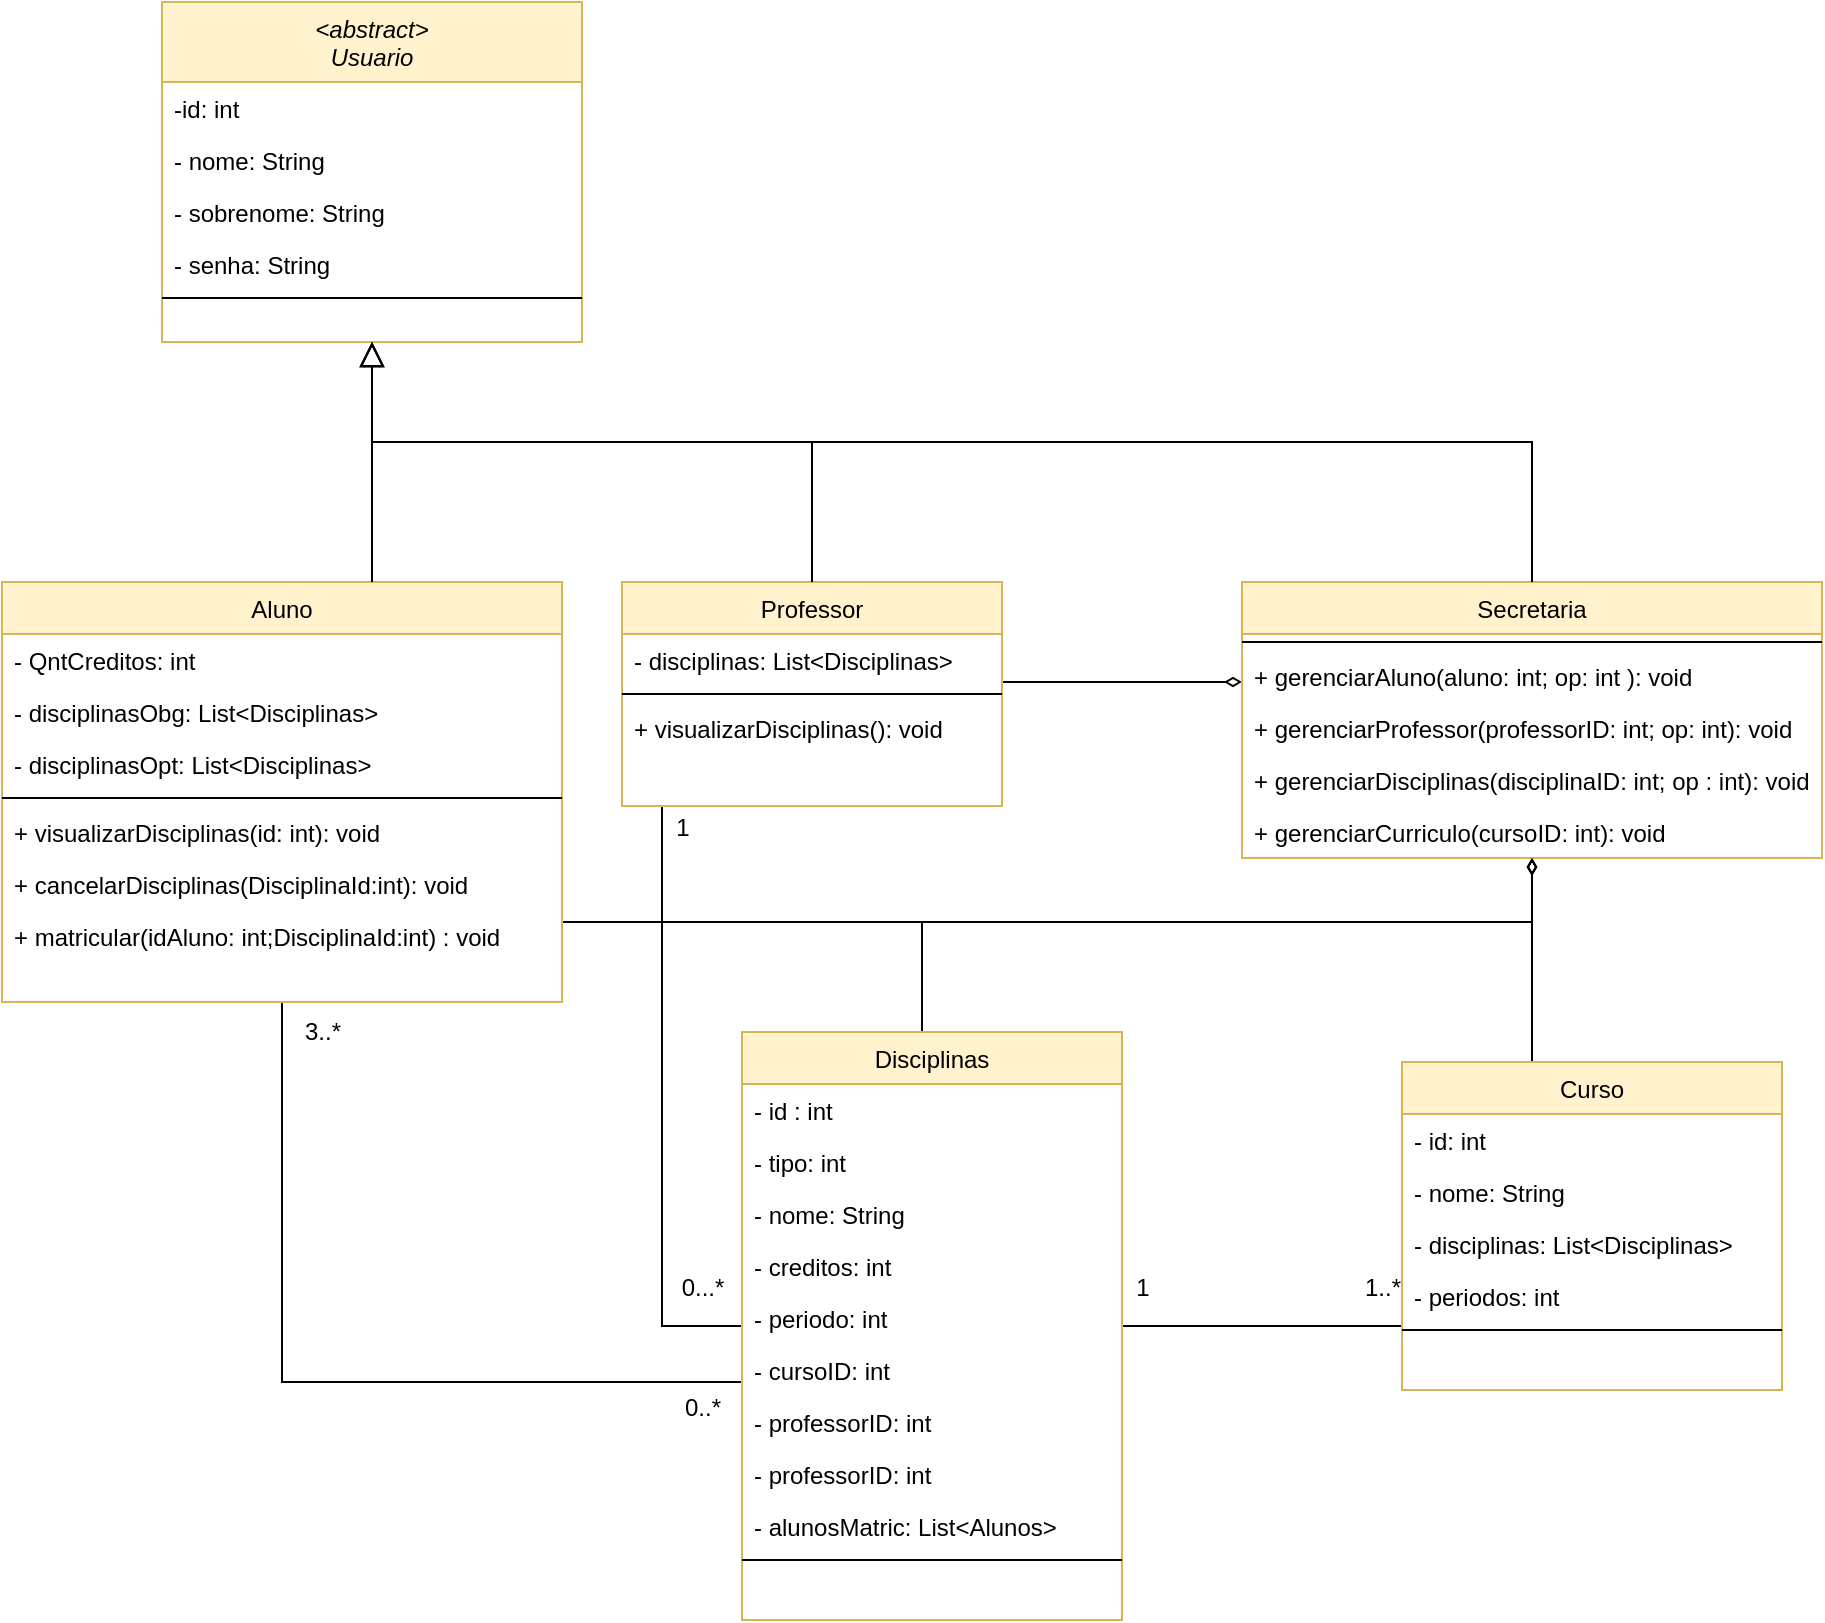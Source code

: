 <mxfile version="12.2.4" pages="1"><diagram id="yRhslvv1rth-knYB4S7l" name="Page-1"><mxGraphModel dx="720" dy="400" grid="1" gridSize="10" guides="1" tooltips="1" connect="1" arrows="1" fold="1" page="1" pageScale="1" pageWidth="850" pageHeight="1100" math="0" shadow="0"><root><mxCell id="0"/><mxCell id="1" parent="0"/><mxCell id="2" value="&lt;span style=&quot;color: rgba(0 , 0 , 0 , 0) ; font-family: monospace ; font-size: 0px ; background-color: rgb(251 , 251 , 251)&quot;&gt;%3CmxGraphModel%3E%3Croot%3E%3CmxCell%20id%3D%220%22%2F%3E%3CmxCell%20id%3D%221%22%20parent%3D%220%22%2F%3E%3CmxCell%20id%3D%222%22%20value%3D%22%26lt%3Babstract%26gt%3B%26%2310%3BUsuario%22%20style%3D%22swimlane%3BfontStyle%3D2%3Balign%3Dcenter%3BverticalAlign%3Dtop%3BchildLayout%3DstackLayout%3Bhorizontal%3D1%3BstartSize%3D40%3BhorizontalStack%3D0%3BresizeParent%3D1%3BresizeLast%3D0%3Bcollapsible%3D1%3BmarginBottom%3D0%3Brounded%3D0%3Bshadow%3D0%3BstrokeWidth%3D1%3BfillColor%3D%23fff2cc%3BstrokeColor%3D%23d6b656%3B%22%20vertex%3D%221%22%20parent%3D%221%22%3E%3CmxGeometry%20x%3D%22160%22%20y%3D%2270%22%20width%3D%22210%22%20height%3D%22170%22%20as%3D%22geometry%22%3E%3CmxRectangle%20x%3D%22230%22%20y%3D%22140%22%20width%3D%22160%22%20height%3D%2226%22%20as%3D%22alternateBounds%22%2F%3E%3C%2FmxGeometry%3E%3C%2FmxCell%3E%3CmxCell%20id%3D%223%22%20value%3D%22-id%3A%20int%22%20style%3D%22text%3Balign%3Dleft%3BverticalAlign%3Dtop%3BspacingLeft%3D4%3BspacingRight%3D4%3Boverflow%3Dhidden%3Brotatable%3D0%3Bpoints%3D%5B%5B0%2C0.5%5D%2C%5B1%2C0.5%5D%5D%3BportConstraint%3Deastwest%3B%22%20vertex%3D%221%22%20parent%3D%222%22%3E%3CmxGeometry%20y%3D%2240%22%20width%3D%22210%22%20height%3D%2226%22%20as%3D%22geometry%22%2F%3E%3C%2FmxCell%3E%3CmxCell%20id%3D%224%22%20value%3D%22-%20nome%3A%20String%22%20style%3D%22text%3Balign%3Dleft%3BverticalAlign%3Dtop%3BspacingLeft%3D4%3BspacingRight%3D4%3Boverflow%3Dhidden%3Brotatable%3D0%3Bpoints%3D%5B%5B0%2C0.5%5D%2C%5B1%2C0.5%5D%5D%3BportConstraint%3Deastwest%3Brounded%3D0%3Bshadow%3D0%3Bhtml%3D0%3B%22%20vertex%3D%221%22%20parent%3D%222%22%3E%3CmxGeometry%20y%3D%2266%22%20width%3D%22210%22%20height%3D%2226%22%20as%3D%22geometry%22%2F%3E%3C%2FmxCell%3E%3CmxCell%20id%3D%225%22%20value%3D%22-%20sobrenome%3A%20String%22%20style%3D%22text%3Balign%3Dleft%3BverticalAlign%3Dtop%3BspacingLeft%3D4%3BspacingRight%3D4%3Boverflow%3Dhidden%3Brotatable%3D0%3Bpoints%3D%5B%5B0%2C0.5%5D%2C%5B1%2C0.5%5D%5D%3BportConstraint%3Deastwest%3Brounded%3D0%3Bshadow%3D0%3Bhtml%3D0%3B%22%20vertex%3D%221%22%20parent%3D%222%22%3E%3CmxGeometry%20y%3D%2292%22%20width%3D%22210%22%20height%3D%2226%22%20as%3D%22geometry%22%2F%3E%3C%2FmxCell%3E%3CmxCell%20id%3D%226%22%20value%3D%22-%20senha%3A%20String%22%20style%3D%22text%3Balign%3Dleft%3BverticalAlign%3Dtop%3BspacingLeft%3D4%3BspacingRight%3D4%3Boverflow%3Dhidden%3Brotatable%3D0%3Bpoints%3D%5B%5B0%2C0.5%5D%2C%5B1%2C0.5%5D%5D%3BportConstraint%3Deastwest%3Brounded%3D0%3Bshadow%3D0%3Bhtml%3D0%3B%22%20vertex%3D%221%22%20parent%3D%222%22%3E%3CmxGeometry%20y%3D%22118%22%20width%3D%22210%22%20height%3D%2226%22%20as%3D%22geometry%22%2F%3E%3C%2FmxCell%3E%3CmxCell%20id%3D%227%22%20value%3D%22%22%20style%3D%22line%3Bhtml%3D1%3BstrokeWidth%3D1%3Balign%3Dleft%3BverticalAlign%3Dmiddle%3BspacingTop%3D-1%3BspacingLeft%3D3%3BspacingRight%3D3%3Brotatable%3D0%3BlabelPosition%3Dright%3Bpoints%3D%5B%5D%3BportConstraint%3Deastwest%3B%22%20vertex%3D%221%22%20parent%3D%222%22%3E%3CmxGeometry%20y%3D%22144%22%20width%3D%22210%22%20height%3D%228%22%20as%3D%22geometry%22%2F%3E%3C%2FmxCell%3E%3CmxCell%20id%3D%228%22%20style%3D%22edgeStyle%3DorthogonalEdgeStyle%3Brounded%3D0%3BorthogonalLoop%3D1%3BjettySize%3Dauto%3Bhtml%3D1%3BendArrow%3DdiamondThin%3BendFill%3D0%3B%22%20edge%3D%221%22%20source%3D%2210%22%20target%3D%2226%22%20parent%3D%221%22%3E%3CmxGeometry%20relative%3D%221%22%20as%3D%22geometry%22%3E%3CArray%20as%3D%22points%22%3E%3CmxPoint%20x%3D%22845%22%20y%3D%22530%22%2F%3E%3C%2FArray%3E%3C%2FmxGeometry%3E%3C%2FmxCell%3E%3CmxCell%20id%3D%229%22%20style%3D%22edgeStyle%3DorthogonalEdgeStyle%3Brounded%3D0%3BorthogonalLoop%3D1%3BjettySize%3Dauto%3Bhtml%3D1%3BendArrow%3Dnone%3BendFill%3D0%3B%22%20edge%3D%221%22%20source%3D%2210%22%20target%3D%2235%22%20parent%3D%221%22%3E%3CmxGeometry%20relative%3D%221%22%20as%3D%22geometry%22%3E%3CArray%20as%3D%22points%22%3E%3CmxPoint%20x%3D%22220%22%20y%3D%22760%22%2F%3E%3C%2FArray%3E%3C%2FmxGeometry%3E%3C%2FmxCell%3E%3CmxCell%20id%3D%2210%22%20value%3D%22Aluno%22%20style%3D%22swimlane%3BfontStyle%3D0%3Balign%3Dcenter%3BverticalAlign%3Dtop%3BchildLayout%3DstackLayout%3Bhorizontal%3D1%3BstartSize%3D26%3BhorizontalStack%3D0%3BresizeParent%3D1%3BresizeLast%3D0%3Bcollapsible%3D1%3BmarginBottom%3D0%3Brounded%3D0%3Bshadow%3D0%3BstrokeWidth%3D1%3BfillColor%3D%23fff2cc%3BstrokeColor%3D%23d6b656%3B%22%20vertex%3D%221%22%20parent%3D%221%22%3E%3CmxGeometry%20x%3D%2280%22%20y%3D%22360%22%20width%3D%22280%22%20height%3D%22210%22%20as%3D%22geometry%22%3E%3CmxRectangle%20x%3D%22130%22%20y%3D%22380%22%20width%3D%22160%22%20height%3D%2226%22%20as%3D%22alternateBounds%22%2F%3E%3C%2FmxGeometry%3E%3C%2FmxCell%3E%3CmxCell%20id%3D%2211%22%20value%3D%22-%20QntCreditos%3A%20int%22%20style%3D%22text%3Balign%3Dleft%3BverticalAlign%3Dtop%3BspacingLeft%3D4%3BspacingRight%3D4%3Boverflow%3Dhidden%3Brotatable%3D0%3Bpoints%3D%5B%5B0%2C0.5%5D%2C%5B1%2C0.5%5D%5D%3BportConstraint%3Deastwest%3B%22%20vertex%3D%221%22%20parent%3D%2210%22%3E%3CmxGeometry%20y%3D%2226%22%20width%3D%22280%22%20height%3D%2226%22%20as%3D%22geometry%22%2F%3E%3C%2FmxCell%3E%3CmxCell%20id%3D%2212%22%20value%3D%22-%20disciplinasObg%3A%20List%26lt%3BDisciplinas%26gt%3B%22%20style%3D%22text%3Balign%3Dleft%3BverticalAlign%3Dtop%3BspacingLeft%3D4%3BspacingRight%3D4%3Boverflow%3Dhidden%3Brotatable%3D0%3Bpoints%3D%5B%5B0%2C0.5%5D%2C%5B1%2C0.5%5D%5D%3BportConstraint%3Deastwest%3Brounded%3D0%3Bshadow%3D0%3Bhtml%3D0%3B%22%20vertex%3D%221%22%20parent%3D%2210%22%3E%3CmxGeometry%20y%3D%2252%22%20width%3D%22280%22%20height%3D%2226%22%20as%3D%22geometry%22%2F%3E%3C%2FmxCell%3E%3CmxCell%20id%3D%2213%22%20value%3D%22-%20disciplinasOpt%3A%20List%26lt%3BDisciplinas%26gt%3B%22%20style%3D%22text%3Balign%3Dleft%3BverticalAlign%3Dtop%3BspacingLeft%3D4%3BspacingRight%3D4%3Boverflow%3Dhidden%3Brotatable%3D0%3Bpoints%3D%5B%5B0%2C0.5%5D%2C%5B1%2C0.5%5D%5D%3BportConstraint%3Deastwest%3Brounded%3D0%3Bshadow%3D0%3Bhtml%3D0%3B%22%20vertex%3D%221%22%20parent%3D%2210%22%3E%3CmxGeometry%20y%3D%2278%22%20width%3D%22280%22%20height%3D%2226%22%20as%3D%22geometry%22%2F%3E%3C%2FmxCell%3E%3CmxCell%20id%3D%2214%22%20value%3D%22%22%20style%3D%22line%3Bhtml%3D1%3BstrokeWidth%3D1%3Balign%3Dleft%3BverticalAlign%3Dmiddle%3BspacingTop%3D-1%3BspacingLeft%3D3%3BspacingRight%3D3%3Brotatable%3D0%3BlabelPosition%3Dright%3Bpoints%3D%5B%5D%3BportConstraint%3Deastwest%3B%22%20vertex%3D%221%22%20parent%3D%2210%22%3E%3CmxGeometry%20y%3D%22104%22%20width%3D%22280%22%20height%3D%228%22%20as%3D%22geometry%22%2F%3E%3C%2FmxCell%3E%3CmxCell%20id%3D%2215%22%20value%3D%22%2B%20visualizarDisciplinas(id%3A%20int)%3A%20void%22%20style%3D%22text%3Balign%3Dleft%3BverticalAlign%3Dtop%3BspacingLeft%3D4%3BspacingRight%3D4%3Boverflow%3Dhidden%3Brotatable%3D0%3Bpoints%3D%5B%5B0%2C0.5%5D%2C%5B1%2C0.5%5D%5D%3BportConstraint%3Deastwest%3Brounded%3D0%3Bshadow%3D0%3Bhtml%3D0%3B%22%20vertex%3D%221%22%20parent%3D%2210%22%3E%3CmxGeometry%20y%3D%22112%22%20width%3D%22280%22%20height%3D%2226%22%20as%3D%22geometry%22%2F%3E%3C%2FmxCell%3E%3CmxCell%20id%3D%2216%22%20value%3D%22%2B%20cancelarDisciplinas(DisciplinaId%3Aint)%3A%20void%22%20style%3D%22text%3Balign%3Dleft%3BverticalAlign%3Dtop%3BspacingLeft%3D4%3BspacingRight%3D4%3Boverflow%3Dhidden%3Brotatable%3D0%3Bpoints%3D%5B%5B0%2C0.5%5D%2C%5B1%2C0.5%5D%5D%3BportConstraint%3Deastwest%3Brounded%3D0%3Bshadow%3D0%3Bhtml%3D0%3B%22%20vertex%3D%221%22%20parent%3D%2210%22%3E%3CmxGeometry%20y%3D%22138%22%20width%3D%22280%22%20height%3D%2226%22%20as%3D%22geometry%22%2F%3E%3C%2FmxCell%3E%3CmxCell%20id%3D%2217%22%20value%3D%22%2B%20matricular(idAluno%3A%20int%3BDisciplinaId%3Aint)%20%3A%20void%22%20style%3D%22text%3Balign%3Dleft%3BverticalAlign%3Dtop%3BspacingLeft%3D4%3BspacingRight%3D4%3Boverflow%3Dhidden%3Brotatable%3D0%3Bpoints%3D%5B%5B0%2C0.5%5D%2C%5B1%2C0.5%5D%5D%3BportConstraint%3Deastwest%3Brounded%3D0%3Bshadow%3D0%3Bhtml%3D0%3B%22%20vertex%3D%221%22%20parent%3D%2210%22%3E%3CmxGeometry%20y%3D%22164%22%20width%3D%22280%22%20height%3D%2226%22%20as%3D%22geometry%22%2F%3E%3C%2FmxCell%3E%3CmxCell%20id%3D%2218%22%20value%3D%22%22%20style%3D%22endArrow%3Dblock%3BendSize%3D10%3BendFill%3D0%3Bshadow%3D0%3BstrokeWidth%3D1%3Brounded%3D0%3BedgeStyle%3DelbowEdgeStyle%3Belbow%3Dvertical%3B%22%20edge%3D%221%22%20source%3D%2210%22%20target%3D%222%22%20parent%3D%221%22%3E%3CmxGeometry%20width%3D%22160%22%20relative%3D%221%22%20as%3D%22geometry%22%3E%3CmxPoint%20x%3D%22200%22%20y%3D%22203%22%20as%3D%22sourcePoint%22%2F%3E%3CmxPoint%20x%3D%22200%22%20y%3D%22203%22%20as%3D%22targetPoint%22%2F%3E%3CArray%20as%3D%22points%22%3E%3CmxPoint%20x%3D%22265%22%20y%3D%22300%22%2F%3E%3C%2FArray%3E%3C%2FmxGeometry%3E%3C%2FmxCell%3E%3CmxCell%20id%3D%2219%22%20style%3D%22edgeStyle%3DorthogonalEdgeStyle%3Brounded%3D0%3BorthogonalLoop%3D1%3BjettySize%3Dauto%3Bhtml%3D1%3BendArrow%3DdiamondThin%3BendFill%3D0%3B%22%20edge%3D%221%22%20source%3D%2221%22%20target%3D%2226%22%20parent%3D%221%22%3E%3CmxGeometry%20relative%3D%221%22%20as%3D%22geometry%22%3E%3CArray%20as%3D%22points%22%3E%3CmxPoint%20x%3D%22610%22%20y%3D%22410%22%2F%3E%3CmxPoint%20x%3D%22610%22%20y%3D%22410%22%2F%3E%3C%2FArray%3E%3C%2FmxGeometry%3E%3C%2FmxCell%3E%3CmxCell%20id%3D%2220%22%20style%3D%22edgeStyle%3DorthogonalEdgeStyle%3Brounded%3D0%3BorthogonalLoop%3D1%3BjettySize%3Dauto%3Bhtml%3D1%3BexitX%3D0.25%3BexitY%3D1%3BexitDx%3D0%3BexitDy%3D0%3BendArrow%3Dnone%3BendFill%3D0%3B%22%20edge%3D%221%22%20source%3D%2221%22%20target%3D%2235%22%20parent%3D%221%22%3E%3CmxGeometry%20relative%3D%221%22%20as%3D%22geometry%22%3E%3CArray%20as%3D%22points%22%3E%3CmxPoint%20x%3D%22410%22%20y%3D%22472%22%2F%3E%3CmxPoint%20x%3D%22410%22%20y%3D%22732%22%2F%3E%3C%2FArray%3E%3C%2FmxGeometry%3E%3C%2FmxCell%3E%3CmxCell%20id%3D%2221%22%20value%3D%22Professor%22%20style%3D%22swimlane%3BfontStyle%3D0%3Balign%3Dcenter%3BverticalAlign%3Dtop%3BchildLayout%3DstackLayout%3Bhorizontal%3D1%3BstartSize%3D26%3BhorizontalStack%3D0%3BresizeParent%3D1%3BresizeLast%3D0%3Bcollapsible%3D1%3BmarginBottom%3D0%3Brounded%3D0%3Bshadow%3D0%3BstrokeWidth%3D1%3BfillColor%3D%23fff2cc%3BstrokeColor%3D%23d6b656%3B%22%20vertex%3D%221%22%20parent%3D%221%22%3E%3CmxGeometry%20x%3D%22390%22%20y%3D%22360%22%20width%3D%22190%22%20height%3D%22112%22%20as%3D%22geometry%22%3E%3CmxRectangle%20x%3D%22340%22%20y%3D%22380%22%20width%3D%22170%22%20height%3D%2226%22%20as%3D%22alternateBounds%22%2F%3E%3C%2FmxGeometry%3E%3C%2FmxCell%3E%3CmxCell%20id%3D%2222%22%20value%3D%22-%20disciplinas%3A%20List%26lt%3BDisciplinas%26gt%3B%22%20style%3D%22text%3Balign%3Dleft%3BverticalAlign%3Dtop%3BspacingLeft%3D4%3BspacingRight%3D4%3Boverflow%3Dhidden%3Brotatable%3D0%3Bpoints%3D%5B%5B0%2C0.5%5D%2C%5B1%2C0.5%5D%5D%3BportConstraint%3Deastwest%3Brounded%3D0%3Bshadow%3D0%3Bhtml%3D0%3B%22%20vertex%3D%221%22%20parent%3D%2221%22%3E%3CmxGeometry%20y%3D%2226%22%20width%3D%22190%22%20height%3D%2226%22%20as%3D%22geometry%22%2F%3E%3C%2FmxCell%3E%3CmxCell%20id%3D%2223%22%20value%3D%22%22%20style%3D%22line%3Bhtml%3D1%3BstrokeWidth%3D1%3Balign%3Dleft%3BverticalAlign%3Dmiddle%3BspacingTop%3D-1%3BspacingLeft%3D3%3BspacingRight%3D3%3Brotatable%3D0%3BlabelPosition%3Dright%3Bpoints%3D%5B%5D%3BportConstraint%3Deastwest%3B%22%20vertex%3D%221%22%20parent%3D%2221%22%3E%3CmxGeometry%20y%3D%2252%22%20width%3D%22190%22%20height%3D%228%22%20as%3D%22geometry%22%2F%3E%3C%2FmxCell%3E%3CmxCell%20id%3D%2224%22%20value%3D%22%2B%20visualizarDisciplinas()%3A%20void%22%20style%3D%22text%3Balign%3Dleft%3BverticalAlign%3Dtop%3BspacingLeft%3D4%3BspacingRight%3D4%3Boverflow%3Dhidden%3Brotatable%3D0%3Bpoints%3D%5B%5B0%2C0.5%5D%2C%5B1%2C0.5%5D%5D%3BportConstraint%3Deastwest%3Brounded%3D0%3Bshadow%3D0%3Bhtml%3D0%3B%22%20vertex%3D%221%22%20parent%3D%2221%22%3E%3CmxGeometry%20y%3D%2260%22%20width%3D%22190%22%20height%3D%2226%22%20as%3D%22geometry%22%2F%3E%3C%2FmxCell%3E%3CmxCell%20id%3D%2225%22%20value%3D%22%22%20style%3D%22endArrow%3Dblock%3BendSize%3D10%3BendFill%3D0%3Bshadow%3D0%3BstrokeWidth%3D1%3Brounded%3D0%3BedgeStyle%3DelbowEdgeStyle%3Belbow%3Dvertical%3B%22%20edge%3D%221%22%20source%3D%2221%22%20target%3D%222%22%20parent%3D%221%22%3E%3CmxGeometry%20width%3D%22160%22%20relative%3D%221%22%20as%3D%22geometry%22%3E%3CmxPoint%20x%3D%22210%22%20y%3D%22373%22%20as%3D%22sourcePoint%22%2F%3E%3CmxPoint%20x%3D%22310%22%20y%3D%22271%22%20as%3D%22targetPoint%22%2F%3E%3CArray%20as%3D%22points%22%3E%3CmxPoint%20x%3D%22380%22%20y%3D%22290%22%2F%3E%3C%2FArray%3E%3C%2FmxGeometry%3E%3C%2FmxCell%3E%3CmxCell%20id%3D%2226%22%20value%3D%22Secretaria%22%20style%3D%22swimlane%3BfontStyle%3D0%3Balign%3Dcenter%3BverticalAlign%3Dtop%3BchildLayout%3DstackLayout%3Bhorizontal%3D1%3BstartSize%3D26%3BhorizontalStack%3D0%3BresizeParent%3D1%3BresizeLast%3D0%3Bcollapsible%3D1%3BmarginBottom%3D0%3Brounded%3D0%3Bshadow%3D0%3BstrokeWidth%3D1%3BfillColor%3D%23fff2cc%3BstrokeColor%3D%23d6b656%3B%22%20vertex%3D%221%22%20parent%3D%221%22%3E%3CmxGeometry%20x%3D%22700%22%20y%3D%22360%22%20width%3D%22290%22%20height%3D%22138%22%20as%3D%22geometry%22%3E%3CmxRectangle%20x%3D%22340%22%20y%3D%22380%22%20width%3D%22170%22%20height%3D%2226%22%20as%3D%22alternateBounds%22%2F%3E%3C%2FmxGeometry%3E%3C%2FmxCell%3E%3CmxCell%20id%3D%2227%22%20value%3D%22%22%20style%3D%22line%3Bhtml%3D1%3BstrokeWidth%3D1%3Balign%3Dleft%3BverticalAlign%3Dmiddle%3BspacingTop%3D-1%3BspacingLeft%3D3%3BspacingRight%3D3%3Brotatable%3D0%3BlabelPosition%3Dright%3Bpoints%3D%5B%5D%3BportConstraint%3Deastwest%3B%22%20vertex%3D%221%22%20parent%3D%2226%22%3E%3CmxGeometry%20y%3D%2226%22%20width%3D%22290%22%20height%3D%228%22%20as%3D%22geometry%22%2F%3E%3C%2FmxCell%3E%3CmxCell%20id%3D%2228%22%20value%3D%22%2B%20gerenciarAluno(aluno%3A%20int%3B%20op%3A%20int%20)%3A%20void%22%20style%3D%22text%3Balign%3Dleft%3BverticalAlign%3Dtop%3BspacingLeft%3D4%3BspacingRight%3D4%3Boverflow%3Dhidden%3Brotatable%3D0%3Bpoints%3D%5B%5B0%2C0.5%5D%2C%5B1%2C0.5%5D%5D%3BportConstraint%3Deastwest%3Brounded%3D0%3Bshadow%3D0%3Bhtml%3D0%3B%22%20vertex%3D%221%22%20parent%3D%2226%22%3E%3CmxGeometry%20y%3D%2234%22%20width%3D%22290%22%20height%3D%2226%22%20as%3D%22geometry%22%2F%3E%3C%2FmxCell%3E%3CmxCell%20id%3D%2229%22%20value%3D%22%2B%20gerenciarProfessor(professorID%3A%20int%3B%20op%3A%20int)%3A%20void%22%20style%3D%22text%3Balign%3Dleft%3BverticalAlign%3Dtop%3BspacingLeft%3D4%3BspacingRight%3D4%3Boverflow%3Dhidden%3Brotatable%3D0%3Bpoints%3D%5B%5B0%2C0.5%5D%2C%5B1%2C0.5%5D%5D%3BportConstraint%3Deastwest%3Brounded%3D0%3Bshadow%3D0%3Bhtml%3D0%3B%22%20vertex%3D%221%22%20parent%3D%2226%22%3E%3CmxGeometry%20y%3D%2260%22%20width%3D%22290%22%20height%3D%2226%22%20as%3D%22geometry%22%2F%3E%3C%2FmxCell%3E%3CmxCell%20id%3D%2230%22%20value%3D%22%2B%20gerenciarDisciplinas(disciplinaID%3A%20int%3B%20op%20%3A%20int)%3A%20void%22%20style%3D%22text%3Balign%3Dleft%3BverticalAlign%3Dtop%3BspacingLeft%3D4%3BspacingRight%3D4%3Boverflow%3Dhidden%3Brotatable%3D0%3Bpoints%3D%5B%5B0%2C0.5%5D%2C%5B1%2C0.5%5D%5D%3BportConstraint%3Deastwest%3Brounded%3D0%3Bshadow%3D0%3Bhtml%3D0%3B%22%20vertex%3D%221%22%20parent%3D%2226%22%3E%3CmxGeometry%20y%3D%2286%22%20width%3D%22290%22%20height%3D%2226%22%20as%3D%22geometry%22%2F%3E%3C%2FmxCell%3E%3CmxCell%20id%3D%2231%22%20value%3D%22%2B%20gerenciarCurriculo(cursoID%3A%20int)%3A%20void%22%20style%3D%22text%3Balign%3Dleft%3BverticalAlign%3Dtop%3BspacingLeft%3D4%3BspacingRight%3D4%3Boverflow%3Dhidden%3Brotatable%3D0%3Bpoints%3D%5B%5B0%2C0.5%5D%2C%5B1%2C0.5%5D%5D%3BportConstraint%3Deastwest%3Brounded%3D0%3Bshadow%3D0%3Bhtml%3D0%3B%22%20vertex%3D%221%22%20parent%3D%2226%22%3E%3CmxGeometry%20y%3D%22112%22%20width%3D%22290%22%20height%3D%2226%22%20as%3D%22geometry%22%2F%3E%3C%2FmxCell%3E%3CmxCell%20id%3D%2232%22%20value%3D%22%22%20style%3D%22endArrow%3Dblock%3BendSize%3D10%3BendFill%3D0%3Bshadow%3D0%3BstrokeWidth%3D1%3Brounded%3D0%3BedgeStyle%3DelbowEdgeStyle%3Belbow%3Dvertical%3B%22%20edge%3D%221%22%20source%3D%2226%22%20target%3D%222%22%20parent%3D%221%22%3E%3CmxGeometry%20width%3D%22160%22%20relative%3D%221%22%20as%3D%22geometry%22%3E%3CmxPoint%20x%3D%22420%22%20y%3D%22370%22%20as%3D%22sourcePoint%22%2F%3E%3CmxPoint%20x%3D%22275%22%20y%3D%22250%22%20as%3D%22targetPoint%22%2F%3E%3CArray%20as%3D%22points%22%3E%3CmxPoint%20x%3D%22560%22%20y%3D%22290%22%2F%3E%3C%2FArray%3E%3C%2FmxGeometry%3E%3C%2FmxCell%3E%3CmxCell%20id%3D%2233%22%20style%3D%22edgeStyle%3DorthogonalEdgeStyle%3Brounded%3D0%3BorthogonalLoop%3D1%3BjettySize%3Dauto%3Bhtml%3D1%3BendArrow%3DdiamondThin%3BendFill%3D0%3B%22%20edge%3D%221%22%20source%3D%2235%22%20target%3D%2226%22%20parent%3D%221%22%3E%3CmxGeometry%20relative%3D%221%22%20as%3D%22geometry%22%3E%3CArray%20as%3D%22points%22%3E%3CmxPoint%20x%3D%22540%22%20y%3D%22530%22%2F%3E%3CmxPoint%20x%3D%22845%22%20y%3D%22530%22%2F%3E%3C%2FArray%3E%3C%2FmxGeometry%3E%3C%2FmxCell%3E%3CmxCell%20id%3D%2234%22%20style%3D%22edgeStyle%3DorthogonalEdgeStyle%3Brounded%3D0%3BorthogonalLoop%3D1%3BjettySize%3Dauto%3Bhtml%3D1%3BendArrow%3Dnone%3BendFill%3D0%3B%22%20edge%3D%221%22%20source%3D%2235%22%20target%3D%2247%22%20parent%3D%221%22%3E%3CmxGeometry%20relative%3D%221%22%20as%3D%22geometry%22%3E%3CArray%20as%3D%22points%22%3E%3CmxPoint%20x%3D%22740%22%20y%3D%22732%22%2F%3E%3CmxPoint%20x%3D%22740%22%20y%3D%22732%22%2F%3E%3C%2FArray%3E%3C%2FmxGeometry%3E%3C%2FmxCell%3E%3CmxCell%20id%3D%2235%22%20value%3D%22Disciplinas%22%20style%3D%22swimlane%3BfontStyle%3D0%3Balign%3Dcenter%3BverticalAlign%3Dtop%3BchildLayout%3DstackLayout%3Bhorizontal%3D1%3BstartSize%3D26%3BhorizontalStack%3D0%3BresizeParent%3D1%3BresizeLast%3D0%3Bcollapsible%3D1%3BmarginBottom%3D0%3Brounded%3D0%3Bshadow%3D0%3BstrokeWidth%3D1%3BfillColor%3D%23fff2cc%3BstrokeColor%3D%23d6b656%3B%22%20vertex%3D%221%22%20parent%3D%221%22%3E%3CmxGeometry%20x%3D%22450%22%20y%3D%22585%22%20width%3D%22190%22%20height%3D%22294%22%20as%3D%22geometry%22%3E%3CmxRectangle%20x%3D%22340%22%20y%3D%22380%22%20width%3D%22170%22%20height%3D%2226%22%20as%3D%22alternateBounds%22%2F%3E%3C%2FmxGeometry%3E%3C%2FmxCell%3E%3CmxCell%20id%3D%2236%22%20value%3D%22-%20id%20%3A%20int%22%20style%3D%22text%3Balign%3Dleft%3BverticalAlign%3Dtop%3BspacingLeft%3D4%3BspacingRight%3D4%3Boverflow%3Dhidden%3Brotatable%3D0%3Bpoints%3D%5B%5B0%2C0.5%5D%2C%5B1%2C0.5%5D%5D%3BportConstraint%3Deastwest%3Brounded%3D0%3Bshadow%3D0%3Bhtml%3D0%3B%22%20vertex%3D%221%22%20parent%3D%2235%22%3E%3CmxGeometry%20y%3D%2226%22%20width%3D%22190%22%20height%3D%2226%22%20as%3D%22geometry%22%2F%3E%3C%2FmxCell%3E%3CmxCell%20id%3D%2237%22%20value%3D%22-%20tipo%3A%20int%22%20style%3D%22text%3Balign%3Dleft%3BverticalAlign%3Dtop%3BspacingLeft%3D4%3BspacingRight%3D4%3Boverflow%3Dhidden%3Brotatable%3D0%3Bpoints%3D%5B%5B0%2C0.5%5D%2C%5B1%2C0.5%5D%5D%3BportConstraint%3Deastwest%3Brounded%3D0%3Bshadow%3D0%3Bhtml%3D0%3B%22%20vertex%3D%221%22%20parent%3D%2235%22%3E%3CmxGeometry%20y%3D%2252%22%20width%3D%22190%22%20height%3D%2226%22%20as%3D%22geometry%22%2F%3E%3C%2FmxCell%3E%3CmxCell%20id%3D%2238%22%20value%3D%22-%20nome%3A%20String%22%20style%3D%22text%3Balign%3Dleft%3BverticalAlign%3Dtop%3BspacingLeft%3D4%3BspacingRight%3D4%3Boverflow%3Dhidden%3Brotatable%3D0%3Bpoints%3D%5B%5B0%2C0.5%5D%2C%5B1%2C0.5%5D%5D%3BportConstraint%3Deastwest%3Brounded%3D0%3Bshadow%3D0%3Bhtml%3D0%3B%22%20vertex%3D%221%22%20parent%3D%2235%22%3E%3CmxGeometry%20y%3D%2278%22%20width%3D%22190%22%20height%3D%2226%22%20as%3D%22geometry%22%2F%3E%3C%2FmxCell%3E%3CmxCell%20id%3D%2239%22%20value%3D%22-%20creditos%3A%20int%22%20style%3D%22text%3Balign%3Dleft%3BverticalAlign%3Dtop%3BspacingLeft%3D4%3BspacingRight%3D4%3Boverflow%3Dhidden%3Brotatable%3D0%3Bpoints%3D%5B%5B0%2C0.5%5D%2C%5B1%2C0.5%5D%5D%3BportConstraint%3Deastwest%3Brounded%3D0%3Bshadow%3D0%3Bhtml%3D0%3B%22%20vertex%3D%221%22%20parent%3D%2235%22%3E%3CmxGeometry%20y%3D%22104%22%20width%3D%22190%22%20height%3D%2226%22%20as%3D%22geometry%22%2F%3E%3C%2FmxCell%3E%3CmxCell%20id%3D%2240%22%20value%3D%22-%20periodo%3A%20int%22%20style%3D%22text%3Balign%3Dleft%3BverticalAlign%3Dtop%3BspacingLeft%3D4%3BspacingRight%3D4%3Boverflow%3Dhidden%3Brotatable%3D0%3Bpoints%3D%5B%5B0%2C0.5%5D%2C%5B1%2C0.5%5D%5D%3BportConstraint%3Deastwest%3Brounded%3D0%3Bshadow%3D0%3Bhtml%3D0%3B%22%20vertex%3D%221%22%20parent%3D%2235%22%3E%3CmxGeometry%20y%3D%22130%22%20width%3D%22190%22%20height%3D%2226%22%20as%3D%22geometry%22%2F%3E%3C%2FmxCell%3E%3CmxCell%20id%3D%2241%22%20value%3D%22-%20cursoID%3A%20int%22%20style%3D%22text%3Balign%3Dleft%3BverticalAlign%3Dtop%3BspacingLeft%3D4%3BspacingRight%3D4%3Boverflow%3Dhidden%3Brotatable%3D0%3Bpoints%3D%5B%5B0%2C0.5%5D%2C%5B1%2C0.5%5D%5D%3BportConstraint%3Deastwest%3Brounded%3D0%3Bshadow%3D0%3Bhtml%3D0%3B%22%20vertex%3D%221%22%20parent%3D%2235%22%3E%3CmxGeometry%20y%3D%22156%22%20width%3D%22190%22%20height%3D%2226%22%20as%3D%22geometry%22%2F%3E%3C%2FmxCell%3E%3CmxCell%20id%3D%2242%22%20value%3D%22-%20professorID%3A%20int%22%20style%3D%22text%3Balign%3Dleft%3BverticalAlign%3Dtop%3BspacingLeft%3D4%3BspacingRight%3D4%3Boverflow%3Dhidden%3Brotatable%3D0%3Bpoints%3D%5B%5B0%2C0.5%5D%2C%5B1%2C0.5%5D%5D%3BportConstraint%3Deastwest%3Brounded%3D0%3Bshadow%3D0%3Bhtml%3D0%3B%22%20vertex%3D%221%22%20parent%3D%2235%22%3E%3CmxGeometry%20y%3D%22182%22%20width%3D%22190%22%20height%3D%2226%22%20as%3D%22geometry%22%2F%3E%3C%2FmxCell%3E%3CmxCell%20id%3D%2243%22%20value%3D%22-%20professorID%3A%20int%22%20style%3D%22text%3Balign%3Dleft%3BverticalAlign%3Dtop%3BspacingLeft%3D4%3BspacingRight%3D4%3Boverflow%3Dhidden%3Brotatable%3D0%3Bpoints%3D%5B%5B0%2C0.5%5D%2C%5B1%2C0.5%5D%5D%3BportConstraint%3Deastwest%3Brounded%3D0%3Bshadow%3D0%3Bhtml%3D0%3B%22%20vertex%3D%221%22%20parent%3D%2235%22%3E%3CmxGeometry%20y%3D%22208%22%20width%3D%22190%22%20height%3D%2226%22%20as%3D%22geometry%22%2F%3E%3C%2FmxCell%3E%3CmxCell%20id%3D%2244%22%20value%3D%22-%20alunosMatric%3A%20List%26lt%3BAlunos%26gt%3B%22%20style%3D%22text%3Balign%3Dleft%3BverticalAlign%3Dtop%3BspacingLeft%3D4%3BspacingRight%3D4%3Boverflow%3Dhidden%3Brotatable%3D0%3Bpoints%3D%5B%5B0%2C0.5%5D%2C%5B1%2C0.5%5D%5D%3BportConstraint%3Deastwest%3Brounded%3D0%3Bshadow%3D0%3Bhtml%3D0%3B%22%20vertex%3D%221%22%20parent%3D%2235%22%3E%3CmxGeometry%20y%3D%22234%22%20width%3D%22190%22%20height%3D%2226%22%20as%3D%22geometry%22%2F%3E%3C%2FmxCell%3E%3CmxCell%20id%3D%2245%22%20value%3D%22%22%20style%3D%22line%3Bhtml%3D1%3BstrokeWidth%3D1%3Balign%3Dleft%3BverticalAlign%3Dmiddle%3BspacingTop%3D-1%3BspacingLeft%3D3%3BspacingRight%3D3%3Brotatable%3D0%3BlabelPosition%3Dright%3Bpoints%3D%5B%5D%3BportConstraint%3Deastwest%3B%22%20vertex%3D%221%22%20parent%3D%2235%22%3E%3CmxGeometry%20y%3D%22260%22%20width%3D%22190%22%20height%3D%228%22%20as%3D%22geometry%22%2F%3E%3C%2FmxCell%3E%3CmxCell%20id%3D%2246%22%20style%3D%22edgeStyle%3DorthogonalEdgeStyle%3Brounded%3D0%3BorthogonalLoop%3D1%3BjettySize%3Dauto%3Bhtml%3D1%3BendArrow%3DdiamondThin%3BendFill%3D0%3B%22%20edge%3D%221%22%20source%3D%2247%22%20target%3D%2226%22%20parent%3D%221%22%3E%3CmxGeometry%20relative%3D%221%22%20as%3D%22geometry%22%3E%3CArray%20as%3D%22points%22%3E%3CmxPoint%20x%3D%22845%22%20y%3D%22570%22%2F%3E%3CmxPoint%20x%3D%22845%22%20y%3D%22570%22%2F%3E%3C%2FArray%3E%3C%2FmxGeometry%3E%3C%2FmxCell%3E%3CmxCell%20id%3D%2247%22%20value%3D%22Curso%22%20style%3D%22swimlane%3BfontStyle%3D0%3Balign%3Dcenter%3BverticalAlign%3Dtop%3BchildLayout%3DstackLayout%3Bhorizontal%3D1%3BstartSize%3D26%3BhorizontalStack%3D0%3BresizeParent%3D1%3BresizeLast%3D0%3Bcollapsible%3D1%3BmarginBottom%3D0%3Brounded%3D0%3Bshadow%3D0%3BstrokeWidth%3D1%3BfillColor%3D%23fff2cc%3BstrokeColor%3D%23d6b656%3B%22%20vertex%3D%221%22%20parent%3D%221%22%3E%3CmxGeometry%20x%3D%22780%22%20y%3D%22600%22%20width%3D%22190%22%20height%3D%22164%22%20as%3D%22geometry%22%3E%3CmxRectangle%20x%3D%22340%22%20y%3D%22380%22%20width%3D%22170%22%20height%3D%2226%22%20as%3D%22alternateBounds%22%2F%3E%3C%2FmxGeometry%3E%3C%2FmxCell%3E%3CmxCell%20id%3D%2248%22%20value%3D%22-%20id%3A%20int%22%20style%3D%22text%3Balign%3Dleft%3BverticalAlign%3Dtop%3BspacingLeft%3D4%3BspacingRight%3D4%3Boverflow%3Dhidden%3Brotatable%3D0%3Bpoints%3D%5B%5B0%2C0.5%5D%2C%5B1%2C0.5%5D%5D%3BportConstraint%3Deastwest%3Brounded%3D0%3Bshadow%3D0%3Bhtml%3D0%3B%22%20vertex%3D%221%22%20parent%3D%2247%22%3E%3CmxGeometry%20y%3D%2226%22%20width%3D%22190%22%20height%3D%2226%22%20as%3D%22geometry%22%2F%3E%3C%2FmxCell%3E%3CmxCell%20id%3D%2249%22%20value%3D%22-%20nome%3A%20String%22%20style%3D%22text%3Balign%3Dleft%3BverticalAlign%3Dtop%3BspacingLeft%3D4%3BspacingRight%3D4%3Boverflow%3Dhidden%3Brotatable%3D0%3Bpoints%3D%5B%5B0%2C0.5%5D%2C%5B1%2C0.5%5D%5D%3BportConstraint%3Deastwest%3Brounded%3D0%3Bshadow%3D0%3Bhtml%3D0%3B%22%20vertex%3D%221%22%20parent%3D%2247%22%3E%3CmxGeometry%20y%3D%2252%22%20width%3D%22190%22%20height%3D%2226%22%20as%3D%22geometry%22%2F%3E%3C%2FmxCell%3E%3CmxCell%20id%3D%2250%22%20value%3D%22-%20disciplinas%3A%20List%26lt%3BDisciplinas%26gt%3B%22%20style%3D%22text%3Balign%3Dleft%3BverticalAlign%3Dtop%3BspacingLeft%3D4%3BspacingRight%3D4%3Boverflow%3Dhidden%3Brotatable%3D0%3Bpoints%3D%5B%5B0%2C0.5%5D%2C%5B1%2C0.5%5D%5D%3BportConstraint%3Deastwest%3Brounded%3D0%3Bshadow%3D0%3Bhtml%3D0%3B%22%20vertex%3D%221%22%20parent%3D%2247%22%3E%3CmxGeometry%20y%3D%2278%22%20width%3D%22190%22%20height%3D%2226%22%20as%3D%22geometry%22%2F%3E%3C%2FmxCell%3E%3CmxCell%20id%3D%2251%22%20value%3D%22-%20periodos%3A%20int%22%20style%3D%22text%3Balign%3Dleft%3BverticalAlign%3Dtop%3BspacingLeft%3D4%3BspacingRight%3D4%3Boverflow%3Dhidden%3Brotatable%3D0%3Bpoints%3D%5B%5B0%2C0.5%5D%2C%5B1%2C0.5%5D%5D%3BportConstraint%3Deastwest%3Brounded%3D0%3Bshadow%3D0%3Bhtml%3D0%3B%22%20vertex%3D%221%22%20parent%3D%2247%22%3E%3CmxGeometry%20y%3D%22104%22%20width%3D%22190%22%20height%3D%2226%22%20as%3D%22geometry%22%2F%3E%3C%2FmxCell%3E%3CmxCell%20id%3D%2252%22%20value%3D%22%22%20style%3D%22line%3Bhtml%3D1%3BstrokeWidth%3D1%3Balign%3Dleft%3BverticalAlign%3Dmiddle%3BspacingTop%3D-1%3BspacingLeft%3D3%3BspacingRight%3D3%3Brotatable%3D0%3BlabelPosition%3Dright%3Bpoints%3D%5B%5D%3BportConstraint%3Deastwest%3B%22%20vertex%3D%221%22%20parent%3D%2247%22%3E%3CmxGeometry%20y%3D%22130%22%20width%3D%22190%22%20height%3D%228%22%20as%3D%22geometry%22%2F%3E%3C%2FmxCell%3E%3CmxCell%20id%3D%2253%22%20value%3D%221%22%20style%3D%22text%3Bhtml%3D1%3Balign%3Dcenter%3BverticalAlign%3Dmiddle%3Bresizable%3D0%3Bpoints%3D%5B%5D%3Bautosize%3D1%3BstrokeColor%3Dnone%3BfillColor%3Dnone%3B%22%20vertex%3D%221%22%20parent%3D%221%22%3E%3CmxGeometry%20x%3D%22405%22%20y%3D%22468%22%20width%3D%2230%22%20height%3D%2230%22%20as%3D%22geometry%22%2F%3E%3C%2FmxCell%3E%3CmxCell%20id%3D%2254%22%20value%3D%220...*%22%20style%3D%22text%3Bhtml%3D1%3Balign%3Dcenter%3BverticalAlign%3Dmiddle%3Bresizable%3D0%3Bpoints%3D%5B%5D%3Bautosize%3D1%3BstrokeColor%3Dnone%3BfillColor%3Dnone%3B%22%20vertex%3D%221%22%20parent%3D%221%22%3E%3CmxGeometry%20x%3D%22410%22%20y%3D%22698%22%20width%3D%2240%22%20height%3D%2230%22%20as%3D%22geometry%22%2F%3E%3C%2FmxCell%3E%3CmxCell%20id%3D%2255%22%20value%3D%220..*%22%20style%3D%22text%3Bhtml%3D1%3Balign%3Dcenter%3BverticalAlign%3Dmiddle%3Bresizable%3D0%3Bpoints%3D%5B%5D%3Bautosize%3D1%3BstrokeColor%3Dnone%3BfillColor%3Dnone%3B%22%20vertex%3D%221%22%20parent%3D%221%22%3E%3CmxGeometry%20x%3D%22410%22%20y%3D%22758%22%20width%3D%2240%22%20height%3D%2230%22%20as%3D%22geometry%22%2F%3E%3C%2FmxCell%3E%3CmxCell%20id%3D%2256%22%20value%3D%223..*%22%20style%3D%22text%3Bhtml%3D1%3Balign%3Dcenter%3BverticalAlign%3Dmiddle%3Bresizable%3D0%3Bpoints%3D%5B%5D%3Bautosize%3D1%3BstrokeColor%3Dnone%3BfillColor%3Dnone%3B%22%20vertex%3D%221%22%20parent%3D%221%22%3E%3CmxGeometry%20x%3D%22220%22%20y%3D%22570%22%20width%3D%2240%22%20height%3D%2230%22%20as%3D%22geometry%22%2F%3E%3C%2FmxCell%3E%3CmxCell%20id%3D%2257%22%20value%3D%221..*%22%20style%3D%22text%3Bhtml%3D1%3Balign%3Dcenter%3BverticalAlign%3Dmiddle%3Bresizable%3D0%3Bpoints%3D%5B%5D%3Bautosize%3D1%3BstrokeColor%3Dnone%3BfillColor%3Dnone%3B%22%20vertex%3D%221%22%20parent%3D%221%22%3E%3CmxGeometry%20x%3D%22750%22%20y%3D%22698%22%20width%3D%2240%22%20height%3D%2230%22%20as%3D%22geometry%22%2F%3E%3C%2FmxCell%3E%3CmxCell%20id%3D%2258%22%20value%3D%221%22%20style%3D%22text%3Bhtml%3D1%3Balign%3Dcenter%3BverticalAlign%3Dmiddle%3Bresizable%3D0%3Bpoints%3D%5B%5D%3Bautosize%3D1%3BstrokeColor%3Dnone%3BfillColor%3Dnone%3B%22%20vertex%3D%221%22%20parent%3D%221%22%3E%3CmxGeometry%20x%3D%22635%22%20y%3D%22698%22%20width%3D%2230%22%20height%3D%2230%22%20as%3D%22geometry%22%2F%3E%3C%2FmxCell%3E%3C%2Froot%3E%3C%2FmxGraphModel%3E&lt;/span&gt;" style="text;html=1;resizable=0;points=[];autosize=1;align=left;verticalAlign=top;spacingTop=-4;" parent="1" vertex="1"><mxGeometry x="283" y="250" width="20" height="20" as="geometry"/></mxCell><mxCell id="3" value="&lt;abstract&gt;&#10;Usuario" style="swimlane;fontStyle=2;align=center;verticalAlign=top;childLayout=stackLayout;horizontal=1;startSize=40;horizontalStack=0;resizeParent=1;resizeLast=0;collapsible=1;marginBottom=0;rounded=0;shadow=0;strokeWidth=1;fillColor=#fff2cc;strokeColor=#d6b656;" parent="1" vertex="1"><mxGeometry x="160" y="70" width="210" height="170" as="geometry"><mxRectangle x="230" y="140" width="160" height="26" as="alternateBounds"/></mxGeometry></mxCell><mxCell id="4" value="-id: int" style="text;align=left;verticalAlign=top;spacingLeft=4;spacingRight=4;overflow=hidden;rotatable=0;points=[[0,0.5],[1,0.5]];portConstraint=eastwest;" parent="3" vertex="1"><mxGeometry y="40" width="210" height="26" as="geometry"/></mxCell><mxCell id="5" value="- nome: String" style="text;align=left;verticalAlign=top;spacingLeft=4;spacingRight=4;overflow=hidden;rotatable=0;points=[[0,0.5],[1,0.5]];portConstraint=eastwest;rounded=0;shadow=0;html=0;" parent="3" vertex="1"><mxGeometry y="66" width="210" height="26" as="geometry"/></mxCell><mxCell id="6" value="- sobrenome: String" style="text;align=left;verticalAlign=top;spacingLeft=4;spacingRight=4;overflow=hidden;rotatable=0;points=[[0,0.5],[1,0.5]];portConstraint=eastwest;rounded=0;shadow=0;html=0;" parent="3" vertex="1"><mxGeometry y="92" width="210" height="26" as="geometry"/></mxCell><mxCell id="7" value="- senha: String" style="text;align=left;verticalAlign=top;spacingLeft=4;spacingRight=4;overflow=hidden;rotatable=0;points=[[0,0.5],[1,0.5]];portConstraint=eastwest;rounded=0;shadow=0;html=0;" parent="3" vertex="1"><mxGeometry y="118" width="210" height="26" as="geometry"/></mxCell><mxCell id="8" value="" style="line;html=1;strokeWidth=1;align=left;verticalAlign=middle;spacingTop=-1;spacingLeft=3;spacingRight=3;rotatable=0;labelPosition=right;points=[];portConstraint=eastwest;" parent="3" vertex="1"><mxGeometry y="144" width="210" height="8" as="geometry"/></mxCell><mxCell id="9" style="edgeStyle=orthogonalEdgeStyle;rounded=0;orthogonalLoop=1;jettySize=auto;html=1;endArrow=diamondThin;endFill=0;" parent="1" source="11" target="27" edge="1"><mxGeometry relative="1" as="geometry"><Array as="points"><mxPoint x="845" y="530"/></Array></mxGeometry></mxCell><mxCell id="10" style="edgeStyle=orthogonalEdgeStyle;rounded=0;orthogonalLoop=1;jettySize=auto;html=1;endArrow=none;endFill=0;" parent="1" source="11" target="36" edge="1"><mxGeometry relative="1" as="geometry"><Array as="points"><mxPoint x="220" y="760"/></Array></mxGeometry></mxCell><mxCell id="11" value="Aluno" style="swimlane;fontStyle=0;align=center;verticalAlign=top;childLayout=stackLayout;horizontal=1;startSize=26;horizontalStack=0;resizeParent=1;resizeLast=0;collapsible=1;marginBottom=0;rounded=0;shadow=0;strokeWidth=1;fillColor=#fff2cc;strokeColor=#d6b656;" parent="1" vertex="1"><mxGeometry x="80" y="360" width="280" height="210" as="geometry"><mxRectangle x="130" y="380" width="160" height="26" as="alternateBounds"/></mxGeometry></mxCell><mxCell id="12" value="- QntCreditos: int" style="text;align=left;verticalAlign=top;spacingLeft=4;spacingRight=4;overflow=hidden;rotatable=0;points=[[0,0.5],[1,0.5]];portConstraint=eastwest;" parent="11" vertex="1"><mxGeometry y="26" width="280" height="26" as="geometry"/></mxCell><mxCell id="13" value="- disciplinasObg: List&lt;Disciplinas&gt;" style="text;align=left;verticalAlign=top;spacingLeft=4;spacingRight=4;overflow=hidden;rotatable=0;points=[[0,0.5],[1,0.5]];portConstraint=eastwest;rounded=0;shadow=0;html=0;" parent="11" vertex="1"><mxGeometry y="52" width="280" height="26" as="geometry"/></mxCell><mxCell id="14" value="- disciplinasOpt: List&lt;Disciplinas&gt;" style="text;align=left;verticalAlign=top;spacingLeft=4;spacingRight=4;overflow=hidden;rotatable=0;points=[[0,0.5],[1,0.5]];portConstraint=eastwest;rounded=0;shadow=0;html=0;" parent="11" vertex="1"><mxGeometry y="78" width="280" height="26" as="geometry"/></mxCell><mxCell id="15" value="" style="line;html=1;strokeWidth=1;align=left;verticalAlign=middle;spacingTop=-1;spacingLeft=3;spacingRight=3;rotatable=0;labelPosition=right;points=[];portConstraint=eastwest;" parent="11" vertex="1"><mxGeometry y="104" width="280" height="8" as="geometry"/></mxCell><mxCell id="16" value="+ visualizarDisciplinas(id: int): void" style="text;align=left;verticalAlign=top;spacingLeft=4;spacingRight=4;overflow=hidden;rotatable=0;points=[[0,0.5],[1,0.5]];portConstraint=eastwest;rounded=0;shadow=0;html=0;" parent="11" vertex="1"><mxGeometry y="112" width="280" height="26" as="geometry"/></mxCell><mxCell id="17" value="+ cancelarDisciplinas(DisciplinaId:int): void" style="text;align=left;verticalAlign=top;spacingLeft=4;spacingRight=4;overflow=hidden;rotatable=0;points=[[0,0.5],[1,0.5]];portConstraint=eastwest;rounded=0;shadow=0;html=0;" parent="11" vertex="1"><mxGeometry y="138" width="280" height="26" as="geometry"/></mxCell><mxCell id="18" value="+ matricular(idAluno: int;DisciplinaId:int) : void" style="text;align=left;verticalAlign=top;spacingLeft=4;spacingRight=4;overflow=hidden;rotatable=0;points=[[0,0.5],[1,0.5]];portConstraint=eastwest;rounded=0;shadow=0;html=0;" parent="11" vertex="1"><mxGeometry y="164" width="280" height="26" as="geometry"/></mxCell><mxCell id="19" value="" style="endArrow=block;endSize=10;endFill=0;shadow=0;strokeWidth=1;rounded=0;edgeStyle=elbowEdgeStyle;elbow=vertical;" parent="1" source="11" target="3" edge="1"><mxGeometry width="160" relative="1" as="geometry"><mxPoint x="200" y="203" as="sourcePoint"/><mxPoint x="200" y="203" as="targetPoint"/><Array as="points"><mxPoint x="265" y="300"/></Array></mxGeometry></mxCell><mxCell id="20" style="edgeStyle=orthogonalEdgeStyle;rounded=0;orthogonalLoop=1;jettySize=auto;html=1;endArrow=diamondThin;endFill=0;" parent="1" source="22" target="27" edge="1"><mxGeometry relative="1" as="geometry"><Array as="points"><mxPoint x="610" y="410"/><mxPoint x="610" y="410"/></Array></mxGeometry></mxCell><mxCell id="21" style="edgeStyle=orthogonalEdgeStyle;rounded=0;orthogonalLoop=1;jettySize=auto;html=1;exitX=0.25;exitY=1;exitDx=0;exitDy=0;endArrow=none;endFill=0;" parent="1" source="22" target="36" edge="1"><mxGeometry relative="1" as="geometry"><Array as="points"><mxPoint x="410" y="472"/><mxPoint x="410" y="732"/></Array></mxGeometry></mxCell><mxCell id="22" value="Professor" style="swimlane;fontStyle=0;align=center;verticalAlign=top;childLayout=stackLayout;horizontal=1;startSize=26;horizontalStack=0;resizeParent=1;resizeLast=0;collapsible=1;marginBottom=0;rounded=0;shadow=0;strokeWidth=1;fillColor=#fff2cc;strokeColor=#d6b656;" parent="1" vertex="1"><mxGeometry x="390" y="360" width="190" height="112" as="geometry"><mxRectangle x="340" y="380" width="170" height="26" as="alternateBounds"/></mxGeometry></mxCell><mxCell id="23" value="- disciplinas: List&lt;Disciplinas&gt;" style="text;align=left;verticalAlign=top;spacingLeft=4;spacingRight=4;overflow=hidden;rotatable=0;points=[[0,0.5],[1,0.5]];portConstraint=eastwest;rounded=0;shadow=0;html=0;" parent="22" vertex="1"><mxGeometry y="26" width="190" height="26" as="geometry"/></mxCell><mxCell id="24" value="" style="line;html=1;strokeWidth=1;align=left;verticalAlign=middle;spacingTop=-1;spacingLeft=3;spacingRight=3;rotatable=0;labelPosition=right;points=[];portConstraint=eastwest;" parent="22" vertex="1"><mxGeometry y="52" width="190" height="8" as="geometry"/></mxCell><mxCell id="25" value="+ visualizarDisciplinas(): void" style="text;align=left;verticalAlign=top;spacingLeft=4;spacingRight=4;overflow=hidden;rotatable=0;points=[[0,0.5],[1,0.5]];portConstraint=eastwest;rounded=0;shadow=0;html=0;" parent="22" vertex="1"><mxGeometry y="60" width="190" height="26" as="geometry"/></mxCell><mxCell id="26" value="" style="endArrow=block;endSize=10;endFill=0;shadow=0;strokeWidth=1;rounded=0;edgeStyle=elbowEdgeStyle;elbow=vertical;" parent="1" source="22" target="3" edge="1"><mxGeometry width="160" relative="1" as="geometry"><mxPoint x="210" y="373" as="sourcePoint"/><mxPoint x="310" y="271" as="targetPoint"/><Array as="points"><mxPoint x="380" y="290"/></Array></mxGeometry></mxCell><mxCell id="27" value="Secretaria" style="swimlane;fontStyle=0;align=center;verticalAlign=top;childLayout=stackLayout;horizontal=1;startSize=26;horizontalStack=0;resizeParent=1;resizeLast=0;collapsible=1;marginBottom=0;rounded=0;shadow=0;strokeWidth=1;fillColor=#fff2cc;strokeColor=#d6b656;" parent="1" vertex="1"><mxGeometry x="700" y="360" width="290" height="138" as="geometry"><mxRectangle x="340" y="380" width="170" height="26" as="alternateBounds"/></mxGeometry></mxCell><mxCell id="28" value="" style="line;html=1;strokeWidth=1;align=left;verticalAlign=middle;spacingTop=-1;spacingLeft=3;spacingRight=3;rotatable=0;labelPosition=right;points=[];portConstraint=eastwest;" parent="27" vertex="1"><mxGeometry y="26" width="290" height="8" as="geometry"/></mxCell><mxCell id="29" value="+ gerenciarAluno(aluno: int; op: int ): void" style="text;align=left;verticalAlign=top;spacingLeft=4;spacingRight=4;overflow=hidden;rotatable=0;points=[[0,0.5],[1,0.5]];portConstraint=eastwest;rounded=0;shadow=0;html=0;" parent="27" vertex="1"><mxGeometry y="34" width="290" height="26" as="geometry"/></mxCell><mxCell id="30" value="+ gerenciarProfessor(professorID: int; op: int): void" style="text;align=left;verticalAlign=top;spacingLeft=4;spacingRight=4;overflow=hidden;rotatable=0;points=[[0,0.5],[1,0.5]];portConstraint=eastwest;rounded=0;shadow=0;html=0;" parent="27" vertex="1"><mxGeometry y="60" width="290" height="26" as="geometry"/></mxCell><mxCell id="31" value="+ gerenciarDisciplinas(disciplinaID: int; op : int): void" style="text;align=left;verticalAlign=top;spacingLeft=4;spacingRight=4;overflow=hidden;rotatable=0;points=[[0,0.5],[1,0.5]];portConstraint=eastwest;rounded=0;shadow=0;html=0;" parent="27" vertex="1"><mxGeometry y="86" width="290" height="26" as="geometry"/></mxCell><mxCell id="32" value="+ gerenciarCurriculo(cursoID: int): void" style="text;align=left;verticalAlign=top;spacingLeft=4;spacingRight=4;overflow=hidden;rotatable=0;points=[[0,0.5],[1,0.5]];portConstraint=eastwest;rounded=0;shadow=0;html=0;" parent="27" vertex="1"><mxGeometry y="112" width="290" height="26" as="geometry"/></mxCell><mxCell id="33" value="" style="endArrow=block;endSize=10;endFill=0;shadow=0;strokeWidth=1;rounded=0;edgeStyle=elbowEdgeStyle;elbow=vertical;" parent="1" source="27" target="3" edge="1"><mxGeometry width="160" relative="1" as="geometry"><mxPoint x="420" y="370" as="sourcePoint"/><mxPoint x="275" y="250" as="targetPoint"/><Array as="points"><mxPoint x="560" y="290"/></Array></mxGeometry></mxCell><mxCell id="34" style="edgeStyle=orthogonalEdgeStyle;rounded=0;orthogonalLoop=1;jettySize=auto;html=1;endArrow=diamondThin;endFill=0;" parent="1" source="36" target="27" edge="1"><mxGeometry relative="1" as="geometry"><Array as="points"><mxPoint x="540" y="530"/><mxPoint x="845" y="530"/></Array></mxGeometry></mxCell><mxCell id="35" style="edgeStyle=orthogonalEdgeStyle;rounded=0;orthogonalLoop=1;jettySize=auto;html=1;endArrow=none;endFill=0;" parent="1" source="36" target="48" edge="1"><mxGeometry relative="1" as="geometry"><Array as="points"><mxPoint x="740" y="732"/><mxPoint x="740" y="732"/></Array></mxGeometry></mxCell><mxCell id="36" value="Disciplinas" style="swimlane;fontStyle=0;align=center;verticalAlign=top;childLayout=stackLayout;horizontal=1;startSize=26;horizontalStack=0;resizeParent=1;resizeLast=0;collapsible=1;marginBottom=0;rounded=0;shadow=0;strokeWidth=1;fillColor=#fff2cc;strokeColor=#d6b656;" parent="1" vertex="1"><mxGeometry x="450" y="585" width="190" height="294" as="geometry"><mxRectangle x="340" y="380" width="170" height="26" as="alternateBounds"/></mxGeometry></mxCell><mxCell id="37" value="- id : int" style="text;align=left;verticalAlign=top;spacingLeft=4;spacingRight=4;overflow=hidden;rotatable=0;points=[[0,0.5],[1,0.5]];portConstraint=eastwest;rounded=0;shadow=0;html=0;" parent="36" vertex="1"><mxGeometry y="26" width="190" height="26" as="geometry"/></mxCell><mxCell id="38" value="- tipo: int" style="text;align=left;verticalAlign=top;spacingLeft=4;spacingRight=4;overflow=hidden;rotatable=0;points=[[0,0.5],[1,0.5]];portConstraint=eastwest;rounded=0;shadow=0;html=0;" parent="36" vertex="1"><mxGeometry y="52" width="190" height="26" as="geometry"/></mxCell><mxCell id="39" value="- nome: String" style="text;align=left;verticalAlign=top;spacingLeft=4;spacingRight=4;overflow=hidden;rotatable=0;points=[[0,0.5],[1,0.5]];portConstraint=eastwest;rounded=0;shadow=0;html=0;" parent="36" vertex="1"><mxGeometry y="78" width="190" height="26" as="geometry"/></mxCell><mxCell id="40" value="- creditos: int" style="text;align=left;verticalAlign=top;spacingLeft=4;spacingRight=4;overflow=hidden;rotatable=0;points=[[0,0.5],[1,0.5]];portConstraint=eastwest;rounded=0;shadow=0;html=0;" parent="36" vertex="1"><mxGeometry y="104" width="190" height="26" as="geometry"/></mxCell><mxCell id="41" value="- periodo: int" style="text;align=left;verticalAlign=top;spacingLeft=4;spacingRight=4;overflow=hidden;rotatable=0;points=[[0,0.5],[1,0.5]];portConstraint=eastwest;rounded=0;shadow=0;html=0;" parent="36" vertex="1"><mxGeometry y="130" width="190" height="26" as="geometry"/></mxCell><mxCell id="42" value="- cursoID: int" style="text;align=left;verticalAlign=top;spacingLeft=4;spacingRight=4;overflow=hidden;rotatable=0;points=[[0,0.5],[1,0.5]];portConstraint=eastwest;rounded=0;shadow=0;html=0;" parent="36" vertex="1"><mxGeometry y="156" width="190" height="26" as="geometry"/></mxCell><mxCell id="43" value="- professorID: int" style="text;align=left;verticalAlign=top;spacingLeft=4;spacingRight=4;overflow=hidden;rotatable=0;points=[[0,0.5],[1,0.5]];portConstraint=eastwest;rounded=0;shadow=0;html=0;" parent="36" vertex="1"><mxGeometry y="182" width="190" height="26" as="geometry"/></mxCell><mxCell id="44" value="- professorID: int" style="text;align=left;verticalAlign=top;spacingLeft=4;spacingRight=4;overflow=hidden;rotatable=0;points=[[0,0.5],[1,0.5]];portConstraint=eastwest;rounded=0;shadow=0;html=0;" parent="36" vertex="1"><mxGeometry y="208" width="190" height="26" as="geometry"/></mxCell><mxCell id="45" value="- alunosMatric: List&lt;Alunos&gt;" style="text;align=left;verticalAlign=top;spacingLeft=4;spacingRight=4;overflow=hidden;rotatable=0;points=[[0,0.5],[1,0.5]];portConstraint=eastwest;rounded=0;shadow=0;html=0;" parent="36" vertex="1"><mxGeometry y="234" width="190" height="26" as="geometry"/></mxCell><mxCell id="46" value="" style="line;html=1;strokeWidth=1;align=left;verticalAlign=middle;spacingTop=-1;spacingLeft=3;spacingRight=3;rotatable=0;labelPosition=right;points=[];portConstraint=eastwest;" parent="36" vertex="1"><mxGeometry y="260" width="190" height="8" as="geometry"/></mxCell><mxCell id="47" style="edgeStyle=orthogonalEdgeStyle;rounded=0;orthogonalLoop=1;jettySize=auto;html=1;endArrow=diamondThin;endFill=0;" parent="1" source="48" target="27" edge="1"><mxGeometry relative="1" as="geometry"><Array as="points"><mxPoint x="845" y="570"/><mxPoint x="845" y="570"/></Array></mxGeometry></mxCell><mxCell id="48" value="Curso" style="swimlane;fontStyle=0;align=center;verticalAlign=top;childLayout=stackLayout;horizontal=1;startSize=26;horizontalStack=0;resizeParent=1;resizeLast=0;collapsible=1;marginBottom=0;rounded=0;shadow=0;strokeWidth=1;fillColor=#fff2cc;strokeColor=#d6b656;" parent="1" vertex="1"><mxGeometry x="780" y="600" width="190" height="164" as="geometry"><mxRectangle x="340" y="380" width="170" height="26" as="alternateBounds"/></mxGeometry></mxCell><mxCell id="49" value="- id: int" style="text;align=left;verticalAlign=top;spacingLeft=4;spacingRight=4;overflow=hidden;rotatable=0;points=[[0,0.5],[1,0.5]];portConstraint=eastwest;rounded=0;shadow=0;html=0;" parent="48" vertex="1"><mxGeometry y="26" width="190" height="26" as="geometry"/></mxCell><mxCell id="50" value="- nome: String" style="text;align=left;verticalAlign=top;spacingLeft=4;spacingRight=4;overflow=hidden;rotatable=0;points=[[0,0.5],[1,0.5]];portConstraint=eastwest;rounded=0;shadow=0;html=0;" parent="48" vertex="1"><mxGeometry y="52" width="190" height="26" as="geometry"/></mxCell><mxCell id="51" value="- disciplinas: List&lt;Disciplinas&gt;" style="text;align=left;verticalAlign=top;spacingLeft=4;spacingRight=4;overflow=hidden;rotatable=0;points=[[0,0.5],[1,0.5]];portConstraint=eastwest;rounded=0;shadow=0;html=0;" parent="48" vertex="1"><mxGeometry y="78" width="190" height="26" as="geometry"/></mxCell><mxCell id="52" value="- periodos: int" style="text;align=left;verticalAlign=top;spacingLeft=4;spacingRight=4;overflow=hidden;rotatable=0;points=[[0,0.5],[1,0.5]];portConstraint=eastwest;rounded=0;shadow=0;html=0;" parent="48" vertex="1"><mxGeometry y="104" width="190" height="26" as="geometry"/></mxCell><mxCell id="53" value="" style="line;html=1;strokeWidth=1;align=left;verticalAlign=middle;spacingTop=-1;spacingLeft=3;spacingRight=3;rotatable=0;labelPosition=right;points=[];portConstraint=eastwest;" parent="48" vertex="1"><mxGeometry y="130" width="190" height="8" as="geometry"/></mxCell><mxCell id="54" value="1" style="text;html=1;align=center;verticalAlign=middle;resizable=0;points=[];autosize=1;strokeColor=none;fillColor=none;" parent="1" vertex="1"><mxGeometry x="405" y="468" width="30" height="30" as="geometry"/></mxCell><mxCell id="55" value="0...*" style="text;html=1;align=center;verticalAlign=middle;resizable=0;points=[];autosize=1;strokeColor=none;fillColor=none;" parent="1" vertex="1"><mxGeometry x="410" y="698" width="40" height="30" as="geometry"/></mxCell><mxCell id="56" value="0..*" style="text;html=1;align=center;verticalAlign=middle;resizable=0;points=[];autosize=1;strokeColor=none;fillColor=none;" parent="1" vertex="1"><mxGeometry x="410" y="758" width="40" height="30" as="geometry"/></mxCell><mxCell id="57" value="3..*" style="text;html=1;align=center;verticalAlign=middle;resizable=0;points=[];autosize=1;strokeColor=none;fillColor=none;" parent="1" vertex="1"><mxGeometry x="220" y="570" width="40" height="30" as="geometry"/></mxCell><mxCell id="58" value="1..*" style="text;html=1;align=center;verticalAlign=middle;resizable=0;points=[];autosize=1;strokeColor=none;fillColor=none;" parent="1" vertex="1"><mxGeometry x="750" y="698" width="40" height="30" as="geometry"/></mxCell><mxCell id="59" value="1" style="text;html=1;align=center;verticalAlign=middle;resizable=0;points=[];autosize=1;strokeColor=none;fillColor=none;" parent="1" vertex="1"><mxGeometry x="635" y="698" width="30" height="30" as="geometry"/></mxCell></root></mxGraphModel></diagram></mxfile>